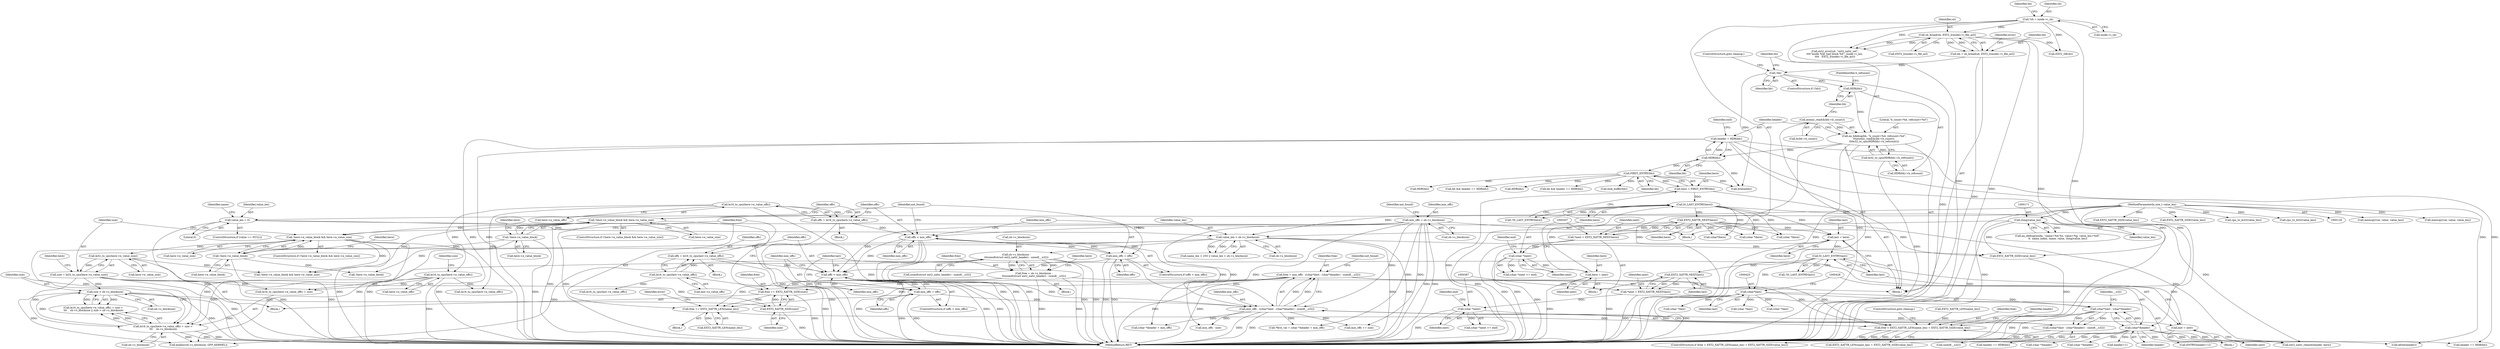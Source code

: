 digraph "0_linux_be0726d33cb8f411945884664924bed3cb8c70ee_10@API" {
"1000516" [label="(Call,free += EXT2_XATTR_SIZE(size))"];
"1000518" [label="(Call,EXT2_XATTR_SIZE(size))"];
"1000510" [label="(Call,size > sb->s_blocksize)"];
"1000492" [label="(Call,size = le32_to_cpu(here->e_value_size))"];
"1000494" [label="(Call,le32_to_cpu(here->e_value_size))"];
"1000482" [label="(Call,!here->e_value_block && here->e_value_size)"];
"1000483" [label="(Call,!here->e_value_block)"];
"1000313" [label="(Call,!here->e_value_block)"];
"1000312" [label="(Call,!here->e_value_block && here->e_value_size)"];
"1000500" [label="(Call,le16_to_cpu(here->e_value_offs) + size > \n\t\t\t    sb->s_blocksize)"];
"1000502" [label="(Call,le16_to_cpu(here->e_value_offs))"];
"1000324" [label="(Call,le16_to_cpu(here->e_value_offs))"];
"1000436" [label="(Call,sb->s_blocksize -\n\t\t\tsizeof(struct ext2_xattr_header) - sizeof(__u32))"];
"1000196" [label="(Call,value_len > sb->s_blocksize)"];
"1000177" [label="(Call,value_len = 0)"];
"1000131" [label="(MethodParameterIn,size_t value_len)"];
"1000170" [label="(Call,(long)value_len)"];
"1000434" [label="(Call,free = sb->s_blocksize -\n\t\t\tsizeof(struct ext2_xattr_header) - sizeof(__u32))"];
"1000418" [label="(Call,free = min_offs - ((char*)last - (char*)header) - sizeof(__u32))"];
"1000420" [label="(Call,min_offs - ((char*)last - (char*)header) - sizeof(__u32))"];
"1000329" [label="(Call,offs < min_offs)"];
"1000322" [label="(Call,offs = le16_to_cpu(here->e_value_offs))"];
"1000332" [label="(Call,min_offs = offs)"];
"1000153" [label="(Call,min_offs = sb->s_blocksize)"];
"1000409" [label="(Call,offs < min_offs)"];
"1000402" [label="(Call,offs = le16_to_cpu(last->e_value_offs))"];
"1000404" [label="(Call,le16_to_cpu(last->e_value_offs))"];
"1000412" [label="(Call,min_offs = offs)"];
"1000422" [label="(Call,((char*)last - (char*)header) - sizeof(__u32))"];
"1000423" [label="(Call,(char*)last - (char*)header)"];
"1000424" [label="(Call,(char*)last)"];
"1000376" [label="(Call,IS_LAST_ENTRY(last))"];
"1000415" [label="(Call,last = next)"];
"1000386" [label="(Call,(char *)next)"];
"1000380" [label="(Call,*next = EXT2_XATTR_NEXT(last))"];
"1000382" [label="(Call,EXT2_XATTR_NEXT(last))"];
"1000371" [label="(Call,last = here)"];
"1000302" [label="(Call,EXT2_XATTR_NEXT(here))"];
"1000296" [label="(Call,IS_LAST_ENTRY(here))"];
"1000368" [label="(Call,here = next)"];
"1000306" [label="(Call,(char *)next)"];
"1000300" [label="(Call,*next = EXT2_XATTR_NEXT(here))"];
"1000290" [label="(Call,here = FIRST_ENTRY(bh))"];
"1000292" [label="(Call,FIRST_ENTRY(bh))"];
"1000247" [label="(Call,HDR(bh))"];
"1000232" [label="(Call,ea_bdebug(bh, \"b_count=%d, refcount=%d\",\n\t\t\tatomic_read(&(bh->b_count)),\n\t\t\tle32_to_cpu(HDR(bh)->h_refcount)))"];
"1000242" [label="(Call,HDR(bh))"];
"1000229" [label="(Call,!bh)"];
"1000216" [label="(Call,bh = sb_bread(sb, EXT2_I(inode)->i_file_acl))"];
"1000218" [label="(Call,sb_bread(sb, EXT2_I(inode)->i_file_acl))"];
"1000135" [label="(Call,*sb = inode->i_sb)"];
"1000235" [label="(Call,atomic_read(&(bh->b_count)))"];
"1000240" [label="(Call,le32_to_cpu(HDR(bh)->h_refcount))"];
"1000427" [label="(Call,(char*)header)"];
"1000245" [label="(Call,header = HDR(bh))"];
"1000520" [label="(Call,free += EXT2_XATTR_LEN(name_len))"];
"1000529" [label="(Call,free < EXT2_XATTR_LEN(name_len) + EXT2_XATTR_SIZE(value_len))"];
"1000142" [label="(Identifier,bh)"];
"1000333" [label="(Identifier,min_offs)"];
"1000609" [label="(Call,(char *)here)"];
"1000217" [label="(Identifier,bh)"];
"1000440" [label="(Call,sizeof(struct ext2_xattr_header) - sizeof(__u32))"];
"1000369" [label="(Identifier,here)"];
"1000429" [label="(Identifier,header)"];
"1000499" [label="(Call,le16_to_cpu(here->e_value_offs) + size > \n\t\t\t    sb->s_blocksize || size > sb->s_blocksize)"];
"1000155" [label="(Call,sb->s_blocksize)"];
"1000878" [label="(Call,(char *)last)"];
"1000373" [label="(Identifier,here)"];
"1000320" [label="(Block,)"];
"1000956" [label="(Call,ENTRY(header+1))"];
"1000328" [label="(ControlStructure,if (offs < min_offs))"];
"1000293" [label="(Identifier,bh)"];
"1000422" [label="(Call,((char*)last - (char*)header) - sizeof(__u32))"];
"1000413" [label="(Identifier,min_offs)"];
"1000218" [label="(Call,sb_bread(sb, EXT2_I(inode)->i_file_acl))"];
"1000562" [label="(Call,EXT2_SB(sb))"];
"1000521" [label="(Identifier,free)"];
"1000317" [label="(Call,here->e_value_size)"];
"1000377" [label="(Identifier,last)"];
"1000240" [label="(Call,le32_to_cpu(HDR(bh)->h_refcount))"];
"1000219" [label="(Identifier,sb)"];
"1000536" [label="(ControlStructure,goto cleanup;)"];
"1000334" [label="(Identifier,offs)"];
"1000404" [label="(Call,le16_to_cpu(last->e_value_offs))"];
"1000177" [label="(Call,value_len = 0)"];
"1000131" [label="(MethodParameterIn,size_t value_len)"];
"1000410" [label="(Identifier,offs)"];
"1000305" [label="(Call,(char *)next >= end)"];
"1000295" [label="(Call,!IS_LAST_ENTRY(here))"];
"1000986" [label="(Call,HDR(bh))"];
"1000290" [label="(Call,here = FIRST_ENTRY(bh))"];
"1000248" [label="(Identifier,bh)"];
"1000329" [label="(Call,offs < min_offs)"];
"1001007" [label="(Call,kfree(header))"];
"1000386" [label="(Call,(char *)next)"];
"1000525" [label="(Identifier,error)"];
"1000291" [label="(Identifier,here)"];
"1000385" [label="(Call,(char *)next >= end)"];
"1000420" [label="(Call,min_offs - ((char*)last - (char*)header) - sizeof(__u32))"];
"1000482" [label="(Call,!here->e_value_block && here->e_value_size)"];
"1000375" [label="(Call,!IS_LAST_ENTRY(last))"];
"1000481" [label="(ControlStructure,if (!here->e_value_block && here->e_value_size))"];
"1000949" [label="(Call,memcpy(val, value, value_len))"];
"1000964" [label="(Call,header == HDR(bh))"];
"1000423" [label="(Call,(char*)last - (char*)header)"];
"1000800" [label="(Call,memcpy(val, value, value_len))"];
"1000741" [label="(Call,!here->e_value_block)"];
"1000172" [label="(Identifier,value_len)"];
"1000488" [label="(Identifier,here)"];
"1000529" [label="(Call,free < EXT2_XATTR_LEN(name_len) + EXT2_XATTR_SIZE(value_len))"];
"1000154" [label="(Identifier,min_offs)"];
"1000300" [label="(Call,*next = EXT2_XATTR_NEXT(here))"];
"1000532" [label="(Call,EXT2_XATTR_LEN(name_len))"];
"1000371" [label="(Call,last = here)"];
"1000368" [label="(Call,here = next)"];
"1000336" [label="(Identifier,not_found)"];
"1000923" [label="(Call,(char *)header)"];
"1000783" [label="(Call,EXT2_XATTR_SIZE(value_len))"];
"1000512" [label="(Call,sb->s_blocksize)"];
"1000501" [label="(Call,le16_to_cpu(here->e_value_offs) + size)"];
"1000451" [label="(Identifier,not_found)"];
"1000182" [label="(Identifier,name)"];
"1000296" [label="(Call,IS_LAST_ENTRY(here))"];
"1000236" [label="(Call,&(bh->b_count))"];
"1000962" [label="(Call,bh && header == HDR(bh))"];
"1000225" [label="(Identifier,error)"];
"1000493" [label="(Identifier,size)"];
"1000323" [label="(Identifier,offs)"];
"1000433" [label="(Block,)"];
"1000510" [label="(Call,size > sb->s_blocksize)"];
"1000517" [label="(Identifier,free)"];
"1000437" [label="(Call,sb->s_blocksize)"];
"1000383" [label="(Identifier,last)"];
"1000153" [label="(Call,min_offs = sb->s_blocksize)"];
"1000494" [label="(Call,le32_to_cpu(here->e_value_size))"];
"1000250" [label="(Identifier,end)"];
"1000160" [label="(Identifier,not_found)"];
"1000164" [label="(Call,ea_idebug(inode, \"name=%d.%s, value=%p, value_len=%ld\",\n\t\t  name_index, name, value, (long)value_len))"];
"1000382" [label="(Call,EXT2_XATTR_NEXT(last))"];
"1000232" [label="(Call,ea_bdebug(bh, \"b_count=%d, refcount=%d\",\n\t\t\tatomic_read(&(bh->b_count)),\n\t\t\tle32_to_cpu(HDR(bh)->h_refcount)))"];
"1000370" [label="(Identifier,next)"];
"1000978" [label="(Call,ext2_xattr_rehash(header, here))"];
"1000431" [label="(Identifier,__u32)"];
"1000400" [label="(Block,)"];
"1000376" [label="(Call,IS_LAST_ENTRY(last))"];
"1000417" [label="(Identifier,next)"];
"1000430" [label="(Call,sizeof(__u32))"];
"1000415" [label="(Call,last = next)"];
"1000314" [label="(Call,here->e_value_block)"];
"1000502" [label="(Call,le16_to_cpu(here->e_value_offs))"];
"1000706" [label="(Call,(char *)here)"];
"1000197" [label="(Identifier,value_len)"];
"1000753" [label="(Call,(char *)header)"];
"1000306" [label="(Call,(char *)next)"];
"1000917" [label="(Call,EXT2_XATTR_SIZE(value_len))"];
"1000372" [label="(Identifier,last)"];
"1000274" [label="(Call,ext2_error(sb, \"ext2_xattr_set\",\n\t\t\t\t\"inode %ld: bad block %d\", inode->i_ino, \n\t\t\t\t   EXT2_I(inode)->i_file_acl))"];
"1000414" [label="(Identifier,offs)"];
"1000234" [label="(Literal,\"b_count=%d, refcount=%d\")"];
"1001017" [label="(MethodReturn,RET)"];
"1000966" [label="(Call,HDR(bh))"];
"1000416" [label="(Identifier,last)"];
"1000330" [label="(Identifier,offs)"];
"1000446" [label="(Identifier,here)"];
"1000325" [label="(Call,here->e_value_offs)"];
"1000402" [label="(Call,offs = le16_to_cpu(last->e_value_offs))"];
"1000506" [label="(Identifier,size)"];
"1000301" [label="(Identifier,next)"];
"1000520" [label="(Call,free += EXT2_XATTR_LEN(name_len))"];
"1000322" [label="(Call,offs = le16_to_cpu(here->e_value_offs))"];
"1000298" [label="(Block,)"];
"1000518" [label="(Call,EXT2_XATTR_SIZE(size))"];
"1000503" [label="(Call,here->e_value_offs)"];
"1000170" [label="(Call,(long)value_len)"];
"1000233" [label="(Identifier,bh)"];
"1000389" [label="(Identifier,end)"];
"1000192" [label="(Call,name_len > 255 || value_len > sb->s_blocksize)"];
"1000241" [label="(Call,HDR(bh)->h_refcount)"];
"1000750" [label="(Call,*first_val = (char *)header + min_offs)"];
"1000408" [label="(ControlStructure,if (offs < min_offs))"];
"1000427" [label="(Call,(char*)header)"];
"1000471" [label="(Block,)"];
"1000411" [label="(Identifier,min_offs)"];
"1000235" [label="(Call,atomic_read(&(bh->b_count)))"];
"1000740" [label="(Call,!here->e_value_block && here->e_value_size)"];
"1000244" [label="(FieldIdentifier,h_refcount)"];
"1000243" [label="(Identifier,bh)"];
"1000997" [label="(Call,brelse(bh))"];
"1000424" [label="(Call,(char*)last)"];
"1000957" [label="(Call,header+1)"];
"1000436" [label="(Call,sb->s_blocksize -\n\t\t\tsizeof(struct ext2_xattr_header) - sizeof(__u32))"];
"1000173" [label="(ControlStructure,if (value == NULL))"];
"1000752" [label="(Call,(char *)header + min_offs)"];
"1000137" [label="(Call,inode->i_sb)"];
"1000381" [label="(Identifier,next)"];
"1000412" [label="(Call,min_offs = offs)"];
"1000530" [label="(Identifier,free)"];
"1000215" [label="(Block,)"];
"1000507" [label="(Call,sb->s_blocksize)"];
"1000198" [label="(Call,sb->s_blocksize)"];
"1000231" [label="(ControlStructure,goto cleanup;)"];
"1000495" [label="(Call,here->e_value_size)"];
"1000230" [label="(Identifier,bh)"];
"1000703" [label="(Call,(char *)last)"];
"1000490" [label="(Block,)"];
"1000297" [label="(Identifier,here)"];
"1000519" [label="(Identifier,size)"];
"1000421" [label="(Identifier,min_offs)"];
"1000312" [label="(Call,!here->e_value_block && here->e_value_size)"];
"1000331" [label="(Identifier,min_offs)"];
"1000403" [label="(Identifier,offs)"];
"1000434" [label="(Call,free = sb->s_blocksize -\n\t\t\tsizeof(struct ext2_xattr_header) - sizeof(__u32))"];
"1000531" [label="(Call,EXT2_XATTR_LEN(name_len) + EXT2_XATTR_SIZE(value_len))"];
"1000135" [label="(Call,*sb = inode->i_sb)"];
"1000220" [label="(Call,EXT2_I(inode)->i_file_acl)"];
"1000926" [label="(Call,min_offs - size)"];
"1001003" [label="(Call,header == HDR(bh))"];
"1000228" [label="(ControlStructure,if (!bh))"];
"1000246" [label="(Identifier,header)"];
"1000822" [label="(Call,min_offs += size)"];
"1000309" [label="(Identifier,end)"];
"1000245" [label="(Call,header = HDR(bh))"];
"1000528" [label="(ControlStructure,if (free < EXT2_XATTR_LEN(name_len) + EXT2_XATTR_SIZE(value_len)))"];
"1000380" [label="(Call,*next = EXT2_XATTR_NEXT(last))"];
"1000516" [label="(Call,free += EXT2_XATTR_SIZE(size))"];
"1000318" [label="(Identifier,here)"];
"1000229" [label="(Call,!bh)"];
"1000196" [label="(Call,value_len > sb->s_blocksize)"];
"1000982" [label="(Call,bh && header == HDR(bh))"];
"1000426" [label="(Identifier,last)"];
"1000504" [label="(Identifier,here)"];
"1000302" [label="(Call,EXT2_XATTR_NEXT(here))"];
"1000179" [label="(Literal,0)"];
"1000216" [label="(Call,bh = sb_bread(sb, EXT2_I(inode)->i_file_acl))"];
"1000409" [label="(Call,offs < min_offs)"];
"1000909" [label="(Call,cpu_to_le32(value_len))"];
"1000483" [label="(Call,!here->e_value_block)"];
"1000311" [label="(ControlStructure,if (!here->e_value_block && here->e_value_size))"];
"1000522" [label="(Call,EXT2_XATTR_LEN(name_len))"];
"1000538" [label="(Identifier,header)"];
"1000419" [label="(Identifier,free)"];
"1000178" [label="(Identifier,value_len)"];
"1000378" [label="(Block,)"];
"1000313" [label="(Call,!here->e_value_block)"];
"1000405" [label="(Call,last->e_value_offs)"];
"1000324" [label="(Call,le16_to_cpu(here->e_value_offs))"];
"1000308" [label="(Identifier,next)"];
"1000435" [label="(Identifier,free)"];
"1000885" [label="(Call,(char*)here)"];
"1000388" [label="(Identifier,next)"];
"1000790" [label="(Call,cpu_to_le32(value_len))"];
"1000242" [label="(Call,HDR(bh))"];
"1000534" [label="(Call,EXT2_XATTR_SIZE(value_len))"];
"1000839" [label="(Call,le16_to_cpu(last->e_value_offs))"];
"1000760" [label="(Call,le16_to_cpu(here->e_value_offs))"];
"1000487" [label="(Call,here->e_value_size)"];
"1000292" [label="(Call,FIRST_ENTRY(bh))"];
"1000540" [label="(Call,lock_buffer(bh))"];
"1000644" [label="(Call,kzalloc(sb->s_blocksize, GFP_KERNEL))"];
"1000332" [label="(Call,min_offs = offs)"];
"1000492" [label="(Call,size = le32_to_cpu(here->e_value_size))"];
"1000303" [label="(Identifier,here)"];
"1000500" [label="(Call,le16_to_cpu(here->e_value_offs) + size > \n\t\t\t    sb->s_blocksize)"];
"1000247" [label="(Call,HDR(bh))"];
"1000133" [label="(Block,)"];
"1000484" [label="(Call,here->e_value_block)"];
"1000511" [label="(Identifier,size)"];
"1000626" [label="(Call,(char *)last)"];
"1000136" [label="(Identifier,sb)"];
"1000418" [label="(Call,free = min_offs - ((char*)last - (char*)header) - sizeof(__u32))"];
"1000516" -> "1000490"  [label="AST: "];
"1000516" -> "1000518"  [label="CFG: "];
"1000517" -> "1000516"  [label="AST: "];
"1000518" -> "1000516"  [label="AST: "];
"1000521" -> "1000516"  [label="CFG: "];
"1000516" -> "1001017"  [label="DDG: "];
"1000518" -> "1000516"  [label="DDG: "];
"1000434" -> "1000516"  [label="DDG: "];
"1000418" -> "1000516"  [label="DDG: "];
"1000516" -> "1000520"  [label="DDG: "];
"1000518" -> "1000519"  [label="CFG: "];
"1000519" -> "1000518"  [label="AST: "];
"1000518" -> "1001017"  [label="DDG: "];
"1000510" -> "1000518"  [label="DDG: "];
"1000492" -> "1000518"  [label="DDG: "];
"1000510" -> "1000499"  [label="AST: "];
"1000510" -> "1000512"  [label="CFG: "];
"1000511" -> "1000510"  [label="AST: "];
"1000512" -> "1000510"  [label="AST: "];
"1000499" -> "1000510"  [label="CFG: "];
"1000510" -> "1001017"  [label="DDG: "];
"1000510" -> "1001017"  [label="DDG: "];
"1000510" -> "1000499"  [label="DDG: "];
"1000510" -> "1000499"  [label="DDG: "];
"1000492" -> "1000510"  [label="DDG: "];
"1000500" -> "1000510"  [label="DDG: "];
"1000510" -> "1000644"  [label="DDG: "];
"1000492" -> "1000490"  [label="AST: "];
"1000492" -> "1000494"  [label="CFG: "];
"1000493" -> "1000492"  [label="AST: "];
"1000494" -> "1000492"  [label="AST: "];
"1000504" -> "1000492"  [label="CFG: "];
"1000492" -> "1001017"  [label="DDG: "];
"1000494" -> "1000492"  [label="DDG: "];
"1000492" -> "1000500"  [label="DDG: "];
"1000492" -> "1000501"  [label="DDG: "];
"1000494" -> "1000495"  [label="CFG: "];
"1000495" -> "1000494"  [label="AST: "];
"1000494" -> "1001017"  [label="DDG: "];
"1000482" -> "1000494"  [label="DDG: "];
"1000494" -> "1000740"  [label="DDG: "];
"1000482" -> "1000481"  [label="AST: "];
"1000482" -> "1000483"  [label="CFG: "];
"1000482" -> "1000487"  [label="CFG: "];
"1000483" -> "1000482"  [label="AST: "];
"1000487" -> "1000482"  [label="AST: "];
"1000493" -> "1000482"  [label="CFG: "];
"1000521" -> "1000482"  [label="CFG: "];
"1000482" -> "1001017"  [label="DDG: "];
"1000482" -> "1001017"  [label="DDG: "];
"1000482" -> "1001017"  [label="DDG: "];
"1000483" -> "1000482"  [label="DDG: "];
"1000312" -> "1000482"  [label="DDG: "];
"1000482" -> "1000740"  [label="DDG: "];
"1000483" -> "1000484"  [label="CFG: "];
"1000484" -> "1000483"  [label="AST: "];
"1000488" -> "1000483"  [label="CFG: "];
"1000483" -> "1001017"  [label="DDG: "];
"1000313" -> "1000483"  [label="DDG: "];
"1000483" -> "1000741"  [label="DDG: "];
"1000313" -> "1000312"  [label="AST: "];
"1000313" -> "1000314"  [label="CFG: "];
"1000314" -> "1000313"  [label="AST: "];
"1000318" -> "1000313"  [label="CFG: "];
"1000312" -> "1000313"  [label="CFG: "];
"1000313" -> "1001017"  [label="DDG: "];
"1000313" -> "1000312"  [label="DDG: "];
"1000313" -> "1000741"  [label="DDG: "];
"1000312" -> "1000311"  [label="AST: "];
"1000312" -> "1000317"  [label="CFG: "];
"1000317" -> "1000312"  [label="AST: "];
"1000323" -> "1000312"  [label="CFG: "];
"1000336" -> "1000312"  [label="CFG: "];
"1000312" -> "1001017"  [label="DDG: "];
"1000312" -> "1001017"  [label="DDG: "];
"1000312" -> "1001017"  [label="DDG: "];
"1000312" -> "1000740"  [label="DDG: "];
"1000500" -> "1000499"  [label="AST: "];
"1000500" -> "1000507"  [label="CFG: "];
"1000501" -> "1000500"  [label="AST: "];
"1000507" -> "1000500"  [label="AST: "];
"1000511" -> "1000500"  [label="CFG: "];
"1000499" -> "1000500"  [label="CFG: "];
"1000500" -> "1001017"  [label="DDG: "];
"1000500" -> "1001017"  [label="DDG: "];
"1000500" -> "1000499"  [label="DDG: "];
"1000500" -> "1000499"  [label="DDG: "];
"1000502" -> "1000500"  [label="DDG: "];
"1000436" -> "1000500"  [label="DDG: "];
"1000196" -> "1000500"  [label="DDG: "];
"1000500" -> "1000644"  [label="DDG: "];
"1000502" -> "1000501"  [label="AST: "];
"1000502" -> "1000503"  [label="CFG: "];
"1000503" -> "1000502"  [label="AST: "];
"1000506" -> "1000502"  [label="CFG: "];
"1000502" -> "1001017"  [label="DDG: "];
"1000502" -> "1000501"  [label="DDG: "];
"1000324" -> "1000502"  [label="DDG: "];
"1000502" -> "1000760"  [label="DDG: "];
"1000324" -> "1000322"  [label="AST: "];
"1000324" -> "1000325"  [label="CFG: "];
"1000325" -> "1000324"  [label="AST: "];
"1000322" -> "1000324"  [label="CFG: "];
"1000324" -> "1001017"  [label="DDG: "];
"1000324" -> "1000322"  [label="DDG: "];
"1000324" -> "1000760"  [label="DDG: "];
"1000436" -> "1000434"  [label="AST: "];
"1000436" -> "1000440"  [label="CFG: "];
"1000437" -> "1000436"  [label="AST: "];
"1000440" -> "1000436"  [label="AST: "];
"1000434" -> "1000436"  [label="CFG: "];
"1000436" -> "1001017"  [label="DDG: "];
"1000436" -> "1001017"  [label="DDG: "];
"1000436" -> "1000434"  [label="DDG: "];
"1000436" -> "1000434"  [label="DDG: "];
"1000196" -> "1000436"  [label="DDG: "];
"1000436" -> "1000644"  [label="DDG: "];
"1000196" -> "1000192"  [label="AST: "];
"1000196" -> "1000198"  [label="CFG: "];
"1000197" -> "1000196"  [label="AST: "];
"1000198" -> "1000196"  [label="AST: "];
"1000192" -> "1000196"  [label="CFG: "];
"1000196" -> "1001017"  [label="DDG: "];
"1000196" -> "1001017"  [label="DDG: "];
"1000196" -> "1000192"  [label="DDG: "];
"1000196" -> "1000192"  [label="DDG: "];
"1000177" -> "1000196"  [label="DDG: "];
"1000170" -> "1000196"  [label="DDG: "];
"1000131" -> "1000196"  [label="DDG: "];
"1000196" -> "1000534"  [label="DDG: "];
"1000196" -> "1000644"  [label="DDG: "];
"1000177" -> "1000173"  [label="AST: "];
"1000177" -> "1000179"  [label="CFG: "];
"1000178" -> "1000177"  [label="AST: "];
"1000179" -> "1000177"  [label="AST: "];
"1000182" -> "1000177"  [label="CFG: "];
"1000177" -> "1001017"  [label="DDG: "];
"1000131" -> "1000177"  [label="DDG: "];
"1000177" -> "1000534"  [label="DDG: "];
"1000131" -> "1000126"  [label="AST: "];
"1000131" -> "1001017"  [label="DDG: "];
"1000131" -> "1000170"  [label="DDG: "];
"1000131" -> "1000534"  [label="DDG: "];
"1000131" -> "1000783"  [label="DDG: "];
"1000131" -> "1000790"  [label="DDG: "];
"1000131" -> "1000800"  [label="DDG: "];
"1000131" -> "1000909"  [label="DDG: "];
"1000131" -> "1000917"  [label="DDG: "];
"1000131" -> "1000949"  [label="DDG: "];
"1000170" -> "1000164"  [label="AST: "];
"1000170" -> "1000172"  [label="CFG: "];
"1000171" -> "1000170"  [label="AST: "];
"1000172" -> "1000170"  [label="AST: "];
"1000164" -> "1000170"  [label="CFG: "];
"1000170" -> "1001017"  [label="DDG: "];
"1000170" -> "1000164"  [label="DDG: "];
"1000170" -> "1000534"  [label="DDG: "];
"1000434" -> "1000433"  [label="AST: "];
"1000435" -> "1000434"  [label="AST: "];
"1000446" -> "1000434"  [label="CFG: "];
"1000434" -> "1001017"  [label="DDG: "];
"1000434" -> "1001017"  [label="DDG: "];
"1000434" -> "1000520"  [label="DDG: "];
"1000434" -> "1000529"  [label="DDG: "];
"1000418" -> "1000215"  [label="AST: "];
"1000418" -> "1000420"  [label="CFG: "];
"1000419" -> "1000418"  [label="AST: "];
"1000420" -> "1000418"  [label="AST: "];
"1000451" -> "1000418"  [label="CFG: "];
"1000418" -> "1001017"  [label="DDG: "];
"1000418" -> "1001017"  [label="DDG: "];
"1000420" -> "1000418"  [label="DDG: "];
"1000420" -> "1000418"  [label="DDG: "];
"1000418" -> "1000520"  [label="DDG: "];
"1000418" -> "1000529"  [label="DDG: "];
"1000420" -> "1000422"  [label="CFG: "];
"1000421" -> "1000420"  [label="AST: "];
"1000422" -> "1000420"  [label="AST: "];
"1000420" -> "1001017"  [label="DDG: "];
"1000420" -> "1001017"  [label="DDG: "];
"1000329" -> "1000420"  [label="DDG: "];
"1000332" -> "1000420"  [label="DDG: "];
"1000409" -> "1000420"  [label="DDG: "];
"1000412" -> "1000420"  [label="DDG: "];
"1000153" -> "1000420"  [label="DDG: "];
"1000422" -> "1000420"  [label="DDG: "];
"1000420" -> "1000750"  [label="DDG: "];
"1000420" -> "1000752"  [label="DDG: "];
"1000420" -> "1000822"  [label="DDG: "];
"1000420" -> "1000926"  [label="DDG: "];
"1000329" -> "1000328"  [label="AST: "];
"1000329" -> "1000331"  [label="CFG: "];
"1000330" -> "1000329"  [label="AST: "];
"1000331" -> "1000329"  [label="AST: "];
"1000333" -> "1000329"  [label="CFG: "];
"1000336" -> "1000329"  [label="CFG: "];
"1000329" -> "1001017"  [label="DDG: "];
"1000329" -> "1001017"  [label="DDG: "];
"1000329" -> "1001017"  [label="DDG: "];
"1000322" -> "1000329"  [label="DDG: "];
"1000332" -> "1000329"  [label="DDG: "];
"1000153" -> "1000329"  [label="DDG: "];
"1000329" -> "1000332"  [label="DDG: "];
"1000329" -> "1000409"  [label="DDG: "];
"1000322" -> "1000320"  [label="AST: "];
"1000323" -> "1000322"  [label="AST: "];
"1000330" -> "1000322"  [label="CFG: "];
"1000322" -> "1001017"  [label="DDG: "];
"1000332" -> "1000328"  [label="AST: "];
"1000332" -> "1000334"  [label="CFG: "];
"1000333" -> "1000332"  [label="AST: "];
"1000334" -> "1000332"  [label="AST: "];
"1000336" -> "1000332"  [label="CFG: "];
"1000332" -> "1001017"  [label="DDG: "];
"1000332" -> "1001017"  [label="DDG: "];
"1000332" -> "1000409"  [label="DDG: "];
"1000153" -> "1000133"  [label="AST: "];
"1000153" -> "1000155"  [label="CFG: "];
"1000154" -> "1000153"  [label="AST: "];
"1000155" -> "1000153"  [label="AST: "];
"1000160" -> "1000153"  [label="CFG: "];
"1000153" -> "1001017"  [label="DDG: "];
"1000153" -> "1001017"  [label="DDG: "];
"1000153" -> "1000409"  [label="DDG: "];
"1000153" -> "1000750"  [label="DDG: "];
"1000153" -> "1000752"  [label="DDG: "];
"1000153" -> "1000822"  [label="DDG: "];
"1000153" -> "1000926"  [label="DDG: "];
"1000409" -> "1000408"  [label="AST: "];
"1000409" -> "1000411"  [label="CFG: "];
"1000410" -> "1000409"  [label="AST: "];
"1000411" -> "1000409"  [label="AST: "];
"1000413" -> "1000409"  [label="CFG: "];
"1000416" -> "1000409"  [label="CFG: "];
"1000409" -> "1001017"  [label="DDG: "];
"1000409" -> "1001017"  [label="DDG: "];
"1000409" -> "1001017"  [label="DDG: "];
"1000402" -> "1000409"  [label="DDG: "];
"1000412" -> "1000409"  [label="DDG: "];
"1000409" -> "1000412"  [label="DDG: "];
"1000402" -> "1000400"  [label="AST: "];
"1000402" -> "1000404"  [label="CFG: "];
"1000403" -> "1000402"  [label="AST: "];
"1000404" -> "1000402"  [label="AST: "];
"1000410" -> "1000402"  [label="CFG: "];
"1000402" -> "1001017"  [label="DDG: "];
"1000404" -> "1000402"  [label="DDG: "];
"1000404" -> "1000405"  [label="CFG: "];
"1000405" -> "1000404"  [label="AST: "];
"1000404" -> "1001017"  [label="DDG: "];
"1000404" -> "1000839"  [label="DDG: "];
"1000412" -> "1000408"  [label="AST: "];
"1000412" -> "1000414"  [label="CFG: "];
"1000413" -> "1000412"  [label="AST: "];
"1000414" -> "1000412"  [label="AST: "];
"1000416" -> "1000412"  [label="CFG: "];
"1000412" -> "1001017"  [label="DDG: "];
"1000412" -> "1001017"  [label="DDG: "];
"1000422" -> "1000430"  [label="CFG: "];
"1000423" -> "1000422"  [label="AST: "];
"1000430" -> "1000422"  [label="AST: "];
"1000422" -> "1001017"  [label="DDG: "];
"1000423" -> "1000422"  [label="DDG: "];
"1000423" -> "1000422"  [label="DDG: "];
"1000423" -> "1000427"  [label="CFG: "];
"1000424" -> "1000423"  [label="AST: "];
"1000427" -> "1000423"  [label="AST: "];
"1000431" -> "1000423"  [label="CFG: "];
"1000423" -> "1001017"  [label="DDG: "];
"1000423" -> "1001017"  [label="DDG: "];
"1000424" -> "1000423"  [label="DDG: "];
"1000427" -> "1000423"  [label="DDG: "];
"1000424" -> "1000426"  [label="CFG: "];
"1000425" -> "1000424"  [label="AST: "];
"1000426" -> "1000424"  [label="AST: "];
"1000428" -> "1000424"  [label="CFG: "];
"1000424" -> "1001017"  [label="DDG: "];
"1000376" -> "1000424"  [label="DDG: "];
"1000424" -> "1000626"  [label="DDG: "];
"1000424" -> "1000703"  [label="DDG: "];
"1000424" -> "1000878"  [label="DDG: "];
"1000376" -> "1000375"  [label="AST: "];
"1000376" -> "1000377"  [label="CFG: "];
"1000377" -> "1000376"  [label="AST: "];
"1000375" -> "1000376"  [label="CFG: "];
"1000376" -> "1000375"  [label="DDG: "];
"1000415" -> "1000376"  [label="DDG: "];
"1000371" -> "1000376"  [label="DDG: "];
"1000376" -> "1000382"  [label="DDG: "];
"1000415" -> "1000378"  [label="AST: "];
"1000415" -> "1000417"  [label="CFG: "];
"1000416" -> "1000415"  [label="AST: "];
"1000417" -> "1000415"  [label="AST: "];
"1000377" -> "1000415"  [label="CFG: "];
"1000415" -> "1001017"  [label="DDG: "];
"1000386" -> "1000415"  [label="DDG: "];
"1000386" -> "1000385"  [label="AST: "];
"1000386" -> "1000388"  [label="CFG: "];
"1000387" -> "1000386"  [label="AST: "];
"1000388" -> "1000386"  [label="AST: "];
"1000389" -> "1000386"  [label="CFG: "];
"1000386" -> "1001017"  [label="DDG: "];
"1000386" -> "1000385"  [label="DDG: "];
"1000380" -> "1000386"  [label="DDG: "];
"1000380" -> "1000378"  [label="AST: "];
"1000380" -> "1000382"  [label="CFG: "];
"1000381" -> "1000380"  [label="AST: "];
"1000382" -> "1000380"  [label="AST: "];
"1000387" -> "1000380"  [label="CFG: "];
"1000380" -> "1001017"  [label="DDG: "];
"1000382" -> "1000380"  [label="DDG: "];
"1000382" -> "1000383"  [label="CFG: "];
"1000383" -> "1000382"  [label="AST: "];
"1000382" -> "1001017"  [label="DDG: "];
"1000371" -> "1000215"  [label="AST: "];
"1000371" -> "1000373"  [label="CFG: "];
"1000372" -> "1000371"  [label="AST: "];
"1000373" -> "1000371"  [label="AST: "];
"1000377" -> "1000371"  [label="CFG: "];
"1000371" -> "1001017"  [label="DDG: "];
"1000302" -> "1000371"  [label="DDG: "];
"1000296" -> "1000371"  [label="DDG: "];
"1000302" -> "1000300"  [label="AST: "];
"1000302" -> "1000303"  [label="CFG: "];
"1000303" -> "1000302"  [label="AST: "];
"1000300" -> "1000302"  [label="CFG: "];
"1000302" -> "1001017"  [label="DDG: "];
"1000302" -> "1000300"  [label="DDG: "];
"1000296" -> "1000302"  [label="DDG: "];
"1000302" -> "1000609"  [label="DDG: "];
"1000302" -> "1000706"  [label="DDG: "];
"1000302" -> "1000885"  [label="DDG: "];
"1000302" -> "1000978"  [label="DDG: "];
"1000296" -> "1000295"  [label="AST: "];
"1000296" -> "1000297"  [label="CFG: "];
"1000297" -> "1000296"  [label="AST: "];
"1000295" -> "1000296"  [label="CFG: "];
"1000296" -> "1000295"  [label="DDG: "];
"1000368" -> "1000296"  [label="DDG: "];
"1000290" -> "1000296"  [label="DDG: "];
"1000296" -> "1000609"  [label="DDG: "];
"1000296" -> "1000706"  [label="DDG: "];
"1000296" -> "1000885"  [label="DDG: "];
"1000296" -> "1000978"  [label="DDG: "];
"1000368" -> "1000298"  [label="AST: "];
"1000368" -> "1000370"  [label="CFG: "];
"1000369" -> "1000368"  [label="AST: "];
"1000370" -> "1000368"  [label="AST: "];
"1000297" -> "1000368"  [label="CFG: "];
"1000368" -> "1001017"  [label="DDG: "];
"1000306" -> "1000368"  [label="DDG: "];
"1000306" -> "1000305"  [label="AST: "];
"1000306" -> "1000308"  [label="CFG: "];
"1000307" -> "1000306"  [label="AST: "];
"1000308" -> "1000306"  [label="AST: "];
"1000309" -> "1000306"  [label="CFG: "];
"1000306" -> "1001017"  [label="DDG: "];
"1000306" -> "1000305"  [label="DDG: "];
"1000300" -> "1000306"  [label="DDG: "];
"1000300" -> "1000298"  [label="AST: "];
"1000301" -> "1000300"  [label="AST: "];
"1000307" -> "1000300"  [label="CFG: "];
"1000300" -> "1001017"  [label="DDG: "];
"1000290" -> "1000215"  [label="AST: "];
"1000290" -> "1000292"  [label="CFG: "];
"1000291" -> "1000290"  [label="AST: "];
"1000292" -> "1000290"  [label="AST: "];
"1000297" -> "1000290"  [label="CFG: "];
"1000290" -> "1001017"  [label="DDG: "];
"1000292" -> "1000290"  [label="DDG: "];
"1000292" -> "1000293"  [label="CFG: "];
"1000293" -> "1000292"  [label="AST: "];
"1000247" -> "1000292"  [label="DDG: "];
"1000292" -> "1000540"  [label="DDG: "];
"1000292" -> "1000962"  [label="DDG: "];
"1000292" -> "1000966"  [label="DDG: "];
"1000292" -> "1000982"  [label="DDG: "];
"1000292" -> "1000986"  [label="DDG: "];
"1000292" -> "1000997"  [label="DDG: "];
"1000247" -> "1000245"  [label="AST: "];
"1000247" -> "1000248"  [label="CFG: "];
"1000248" -> "1000247"  [label="AST: "];
"1000245" -> "1000247"  [label="CFG: "];
"1000247" -> "1000245"  [label="DDG: "];
"1000232" -> "1000247"  [label="DDG: "];
"1000247" -> "1000997"  [label="DDG: "];
"1000232" -> "1000215"  [label="AST: "];
"1000232" -> "1000240"  [label="CFG: "];
"1000233" -> "1000232"  [label="AST: "];
"1000234" -> "1000232"  [label="AST: "];
"1000235" -> "1000232"  [label="AST: "];
"1000240" -> "1000232"  [label="AST: "];
"1000246" -> "1000232"  [label="CFG: "];
"1000232" -> "1001017"  [label="DDG: "];
"1000232" -> "1001017"  [label="DDG: "];
"1000232" -> "1001017"  [label="DDG: "];
"1000242" -> "1000232"  [label="DDG: "];
"1000235" -> "1000232"  [label="DDG: "];
"1000240" -> "1000232"  [label="DDG: "];
"1000242" -> "1000241"  [label="AST: "];
"1000242" -> "1000243"  [label="CFG: "];
"1000243" -> "1000242"  [label="AST: "];
"1000244" -> "1000242"  [label="CFG: "];
"1000229" -> "1000242"  [label="DDG: "];
"1000229" -> "1000228"  [label="AST: "];
"1000229" -> "1000230"  [label="CFG: "];
"1000230" -> "1000229"  [label="AST: "];
"1000231" -> "1000229"  [label="CFG: "];
"1000233" -> "1000229"  [label="CFG: "];
"1000229" -> "1001017"  [label="DDG: "];
"1000216" -> "1000229"  [label="DDG: "];
"1000229" -> "1000997"  [label="DDG: "];
"1000216" -> "1000215"  [label="AST: "];
"1000216" -> "1000218"  [label="CFG: "];
"1000217" -> "1000216"  [label="AST: "];
"1000218" -> "1000216"  [label="AST: "];
"1000225" -> "1000216"  [label="CFG: "];
"1000216" -> "1001017"  [label="DDG: "];
"1000218" -> "1000216"  [label="DDG: "];
"1000218" -> "1000216"  [label="DDG: "];
"1000218" -> "1000220"  [label="CFG: "];
"1000219" -> "1000218"  [label="AST: "];
"1000220" -> "1000218"  [label="AST: "];
"1000218" -> "1001017"  [label="DDG: "];
"1000218" -> "1001017"  [label="DDG: "];
"1000135" -> "1000218"  [label="DDG: "];
"1000218" -> "1000274"  [label="DDG: "];
"1000218" -> "1000274"  [label="DDG: "];
"1000218" -> "1000562"  [label="DDG: "];
"1000135" -> "1000133"  [label="AST: "];
"1000135" -> "1000137"  [label="CFG: "];
"1000136" -> "1000135"  [label="AST: "];
"1000137" -> "1000135"  [label="AST: "];
"1000142" -> "1000135"  [label="CFG: "];
"1000135" -> "1001017"  [label="DDG: "];
"1000135" -> "1001017"  [label="DDG: "];
"1000135" -> "1000274"  [label="DDG: "];
"1000135" -> "1000562"  [label="DDG: "];
"1000235" -> "1000236"  [label="CFG: "];
"1000236" -> "1000235"  [label="AST: "];
"1000243" -> "1000235"  [label="CFG: "];
"1000235" -> "1001017"  [label="DDG: "];
"1000240" -> "1000241"  [label="CFG: "];
"1000241" -> "1000240"  [label="AST: "];
"1000240" -> "1001017"  [label="DDG: "];
"1000427" -> "1000429"  [label="CFG: "];
"1000428" -> "1000427"  [label="AST: "];
"1000429" -> "1000427"  [label="AST: "];
"1000427" -> "1001017"  [label="DDG: "];
"1000245" -> "1000427"  [label="DDG: "];
"1000427" -> "1000753"  [label="DDG: "];
"1000427" -> "1000923"  [label="DDG: "];
"1000427" -> "1000956"  [label="DDG: "];
"1000427" -> "1000957"  [label="DDG: "];
"1000427" -> "1000964"  [label="DDG: "];
"1000427" -> "1000978"  [label="DDG: "];
"1000427" -> "1001003"  [label="DDG: "];
"1000427" -> "1001007"  [label="DDG: "];
"1000245" -> "1000215"  [label="AST: "];
"1000246" -> "1000245"  [label="AST: "];
"1000250" -> "1000245"  [label="CFG: "];
"1000245" -> "1001017"  [label="DDG: "];
"1000245" -> "1001017"  [label="DDG: "];
"1000245" -> "1001003"  [label="DDG: "];
"1000245" -> "1001007"  [label="DDG: "];
"1000520" -> "1000471"  [label="AST: "];
"1000520" -> "1000522"  [label="CFG: "];
"1000521" -> "1000520"  [label="AST: "];
"1000522" -> "1000520"  [label="AST: "];
"1000525" -> "1000520"  [label="CFG: "];
"1000522" -> "1000520"  [label="DDG: "];
"1000520" -> "1000529"  [label="DDG: "];
"1000529" -> "1000528"  [label="AST: "];
"1000529" -> "1000531"  [label="CFG: "];
"1000530" -> "1000529"  [label="AST: "];
"1000531" -> "1000529"  [label="AST: "];
"1000536" -> "1000529"  [label="CFG: "];
"1000538" -> "1000529"  [label="CFG: "];
"1000529" -> "1001017"  [label="DDG: "];
"1000529" -> "1001017"  [label="DDG: "];
"1000529" -> "1001017"  [label="DDG: "];
"1000532" -> "1000529"  [label="DDG: "];
"1000534" -> "1000529"  [label="DDG: "];
}

